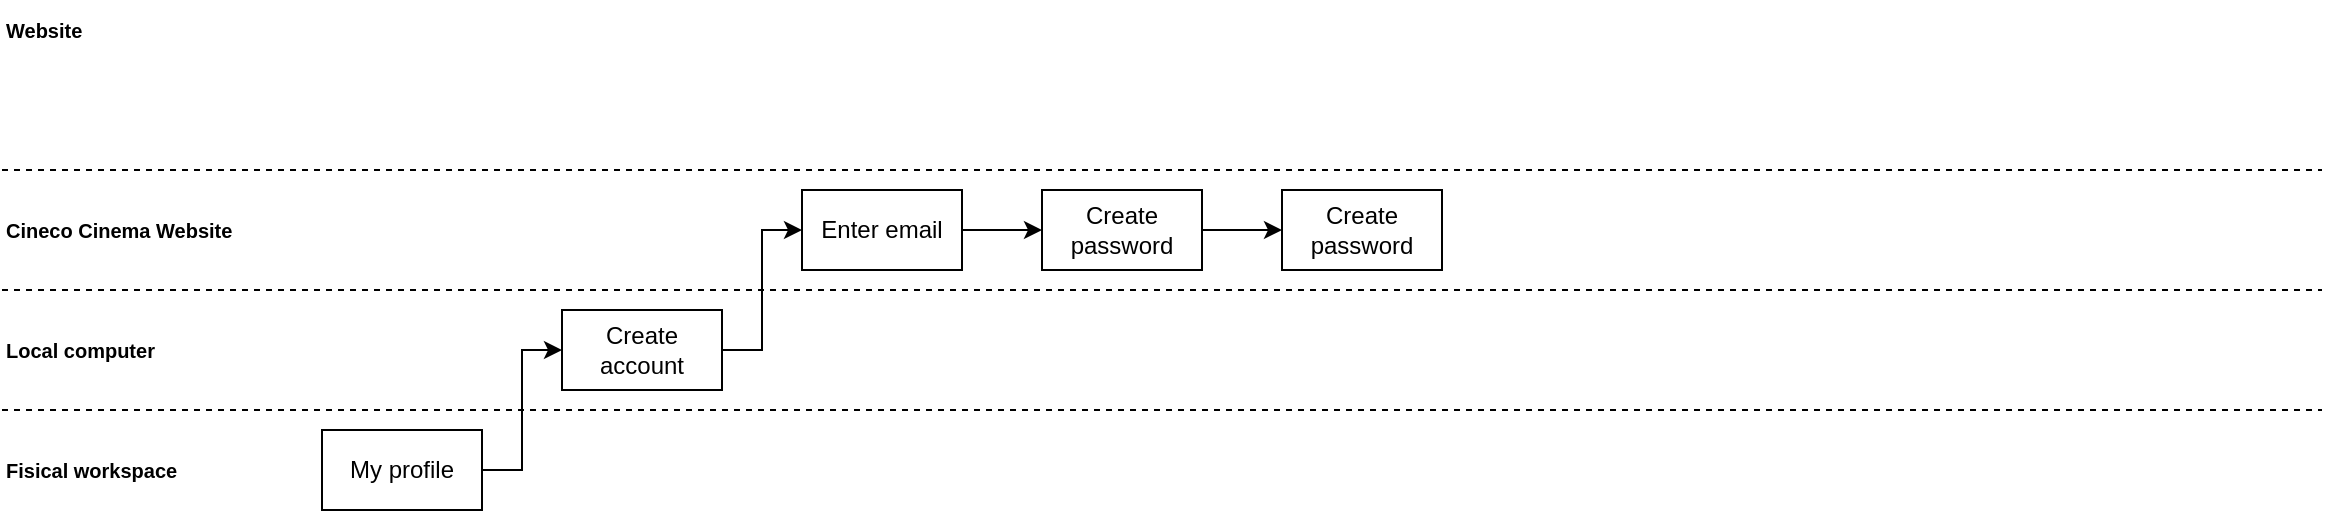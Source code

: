 <mxfile version="23.1.0" type="github">
  <diagram name="Pagina-1" id="myhdDUZBAsLJSN-BoU5Z">
    <mxGraphModel dx="864" dy="436" grid="1" gridSize="10" guides="1" tooltips="1" connect="1" arrows="1" fold="1" page="1" pageScale="1" pageWidth="827" pageHeight="1169" math="0" shadow="0">
      <root>
        <mxCell id="0" />
        <mxCell id="1" parent="0" />
        <mxCell id="PNyKitEE_Tm-IeRPap9B-1" style="edgeStyle=orthogonalEdgeStyle;rounded=0;orthogonalLoop=1;jettySize=auto;html=1;entryX=0;entryY=0.5;entryDx=0;entryDy=0;" edge="1" parent="1" source="PNyKitEE_Tm-IeRPap9B-2" target="PNyKitEE_Tm-IeRPap9B-4">
          <mxGeometry relative="1" as="geometry" />
        </mxCell>
        <mxCell id="PNyKitEE_Tm-IeRPap9B-2" value="My profile" style="rounded=0;whiteSpace=wrap;html=1;" vertex="1" parent="1">
          <mxGeometry x="200" y="320" width="80" height="40" as="geometry" />
        </mxCell>
        <mxCell id="PNyKitEE_Tm-IeRPap9B-3" style="edgeStyle=orthogonalEdgeStyle;rounded=0;orthogonalLoop=1;jettySize=auto;html=1;entryX=0;entryY=0.5;entryDx=0;entryDy=0;" edge="1" parent="1" source="PNyKitEE_Tm-IeRPap9B-4" target="PNyKitEE_Tm-IeRPap9B-6">
          <mxGeometry relative="1" as="geometry" />
        </mxCell>
        <mxCell id="PNyKitEE_Tm-IeRPap9B-4" value="Create account" style="rounded=0;whiteSpace=wrap;html=1;" vertex="1" parent="1">
          <mxGeometry x="320" y="260" width="80" height="40" as="geometry" />
        </mxCell>
        <mxCell id="PNyKitEE_Tm-IeRPap9B-5" style="edgeStyle=orthogonalEdgeStyle;rounded=0;orthogonalLoop=1;jettySize=auto;html=1;entryX=0;entryY=0.5;entryDx=0;entryDy=0;" edge="1" parent="1" source="PNyKitEE_Tm-IeRPap9B-6" target="PNyKitEE_Tm-IeRPap9B-7">
          <mxGeometry relative="1" as="geometry" />
        </mxCell>
        <mxCell id="PNyKitEE_Tm-IeRPap9B-6" value="Enter email" style="rounded=0;whiteSpace=wrap;html=1;" vertex="1" parent="1">
          <mxGeometry x="440" y="200" width="80" height="40" as="geometry" />
        </mxCell>
        <mxCell id="PNyKitEE_Tm-IeRPap9B-9" style="edgeStyle=orthogonalEdgeStyle;rounded=0;orthogonalLoop=1;jettySize=auto;html=1;exitX=1;exitY=0.5;exitDx=0;exitDy=0;entryX=0;entryY=0.5;entryDx=0;entryDy=0;" edge="1" parent="1" source="PNyKitEE_Tm-IeRPap9B-7" target="PNyKitEE_Tm-IeRPap9B-8">
          <mxGeometry relative="1" as="geometry" />
        </mxCell>
        <mxCell id="PNyKitEE_Tm-IeRPap9B-7" value="Create password" style="rounded=0;whiteSpace=wrap;html=1;" vertex="1" parent="1">
          <mxGeometry x="560" y="200" width="80" height="40" as="geometry" />
        </mxCell>
        <mxCell id="PNyKitEE_Tm-IeRPap9B-8" value="Create password" style="rounded=0;whiteSpace=wrap;html=1;" vertex="1" parent="1">
          <mxGeometry x="680" y="200" width="80" height="40" as="geometry" />
        </mxCell>
        <mxCell id="PNyKitEE_Tm-IeRPap9B-10" value="" style="endArrow=none;dashed=1;html=1;rounded=0;" edge="1" parent="1">
          <mxGeometry width="50" height="50" relative="1" as="geometry">
            <mxPoint x="40" y="190" as="sourcePoint" />
            <mxPoint x="1200" y="190" as="targetPoint" />
          </mxGeometry>
        </mxCell>
        <mxCell id="PNyKitEE_Tm-IeRPap9B-11" value="" style="endArrow=none;dashed=1;html=1;rounded=0;" edge="1" parent="1">
          <mxGeometry width="50" height="50" relative="1" as="geometry">
            <mxPoint x="40" y="250" as="sourcePoint" />
            <mxPoint x="1200" y="250" as="targetPoint" />
          </mxGeometry>
        </mxCell>
        <mxCell id="PNyKitEE_Tm-IeRPap9B-12" value="&lt;font size=&quot;1&quot;&gt;&lt;b&gt;Website&lt;/b&gt;&lt;/font&gt;" style="text;html=1;strokeColor=none;fillColor=none;align=left;verticalAlign=middle;whiteSpace=wrap;rounded=0;" vertex="1" parent="1">
          <mxGeometry x="40" y="105" width="120" height="30" as="geometry" />
        </mxCell>
        <mxCell id="PNyKitEE_Tm-IeRPap9B-13" value="&lt;font size=&quot;1&quot;&gt;&lt;b&gt;Local computer&lt;br&gt;&lt;/b&gt;&lt;/font&gt;" style="text;html=1;strokeColor=none;fillColor=none;align=left;verticalAlign=middle;whiteSpace=wrap;rounded=0;" vertex="1" parent="1">
          <mxGeometry x="40" y="265" width="120" height="30" as="geometry" />
        </mxCell>
        <mxCell id="PNyKitEE_Tm-IeRPap9B-14" value="&lt;font size=&quot;1&quot;&gt;&lt;b&gt;Cineco Cinema Website&lt;br&gt;&lt;/b&gt;&lt;/font&gt;" style="text;html=1;strokeColor=none;fillColor=none;align=left;verticalAlign=middle;whiteSpace=wrap;rounded=0;" vertex="1" parent="1">
          <mxGeometry x="40" y="205" width="140" height="30" as="geometry" />
        </mxCell>
        <mxCell id="PNyKitEE_Tm-IeRPap9B-15" value="" style="endArrow=none;dashed=1;html=1;rounded=0;" edge="1" parent="1">
          <mxGeometry width="50" height="50" relative="1" as="geometry">
            <mxPoint x="40" y="310" as="sourcePoint" />
            <mxPoint x="1200" y="310" as="targetPoint" />
          </mxGeometry>
        </mxCell>
        <mxCell id="PNyKitEE_Tm-IeRPap9B-16" value="&lt;font size=&quot;1&quot;&gt;&lt;b&gt;Fisical workspace&lt;br&gt;&lt;/b&gt;&lt;/font&gt;" style="text;html=1;strokeColor=none;fillColor=none;align=left;verticalAlign=middle;whiteSpace=wrap;rounded=0;" vertex="1" parent="1">
          <mxGeometry x="40" y="325" width="120" height="30" as="geometry" />
        </mxCell>
      </root>
    </mxGraphModel>
  </diagram>
</mxfile>
